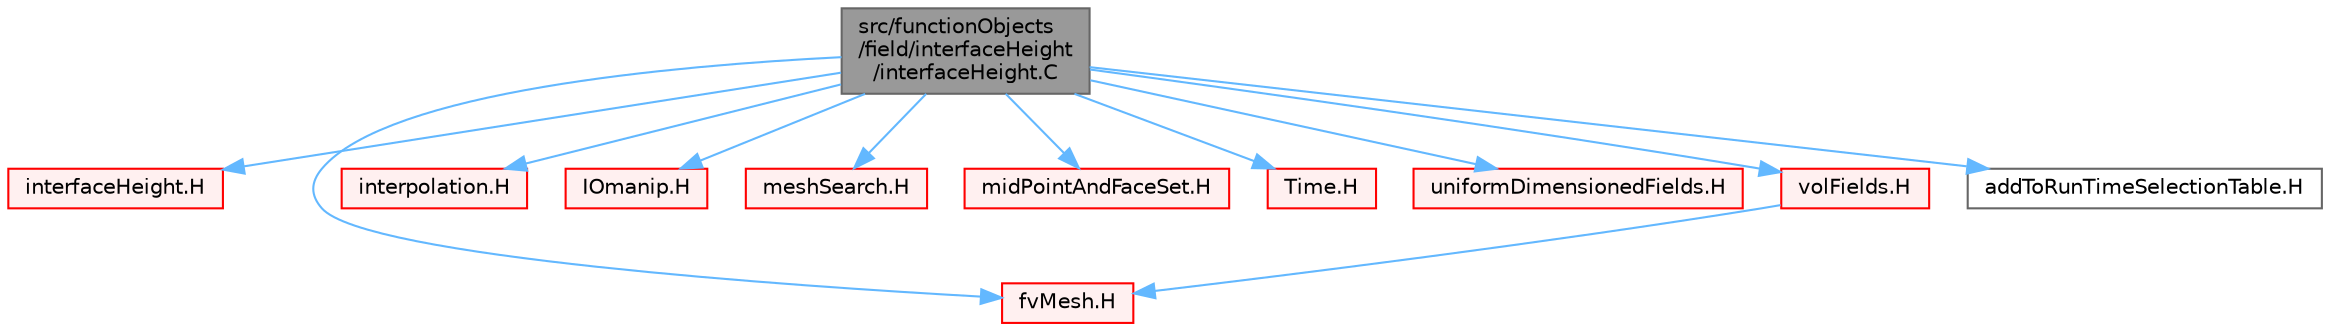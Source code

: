 digraph "src/functionObjects/field/interfaceHeight/interfaceHeight.C"
{
 // LATEX_PDF_SIZE
  bgcolor="transparent";
  edge [fontname=Helvetica,fontsize=10,labelfontname=Helvetica,labelfontsize=10];
  node [fontname=Helvetica,fontsize=10,shape=box,height=0.2,width=0.4];
  Node1 [id="Node000001",label="src/functionObjects\l/field/interfaceHeight\l/interfaceHeight.C",height=0.2,width=0.4,color="gray40", fillcolor="grey60", style="filled", fontcolor="black",tooltip=" "];
  Node1 -> Node2 [id="edge1_Node000001_Node000002",color="steelblue1",style="solid",tooltip=" "];
  Node2 [id="Node000002",label="interfaceHeight.H",height=0.2,width=0.4,color="red", fillcolor="#FFF0F0", style="filled",URL="$interfaceHeight_8H.html",tooltip=" "];
  Node1 -> Node261 [id="edge2_Node000001_Node000261",color="steelblue1",style="solid",tooltip=" "];
  Node261 [id="Node000261",label="fvMesh.H",height=0.2,width=0.4,color="red", fillcolor="#FFF0F0", style="filled",URL="$fvMesh_8H.html",tooltip=" "];
  Node1 -> Node379 [id="edge3_Node000001_Node000379",color="steelblue1",style="solid",tooltip=" "];
  Node379 [id="Node000379",label="interpolation.H",height=0.2,width=0.4,color="red", fillcolor="#FFF0F0", style="filled",URL="$interpolation_8H.html",tooltip=" "];
  Node1 -> Node258 [id="edge4_Node000001_Node000258",color="steelblue1",style="solid",tooltip=" "];
  Node258 [id="Node000258",label="IOmanip.H",height=0.2,width=0.4,color="red", fillcolor="#FFF0F0", style="filled",URL="$IOmanip_8H.html",tooltip="Istream and Ostream manipulators taking arguments."];
  Node1 -> Node443 [id="edge5_Node000001_Node000443",color="steelblue1",style="solid",tooltip=" "];
  Node443 [id="Node000443",label="meshSearch.H",height=0.2,width=0.4,color="red", fillcolor="#FFF0F0", style="filled",URL="$meshSearch_8H.html",tooltip=" "];
  Node1 -> Node445 [id="edge6_Node000001_Node000445",color="steelblue1",style="solid",tooltip=" "];
  Node445 [id="Node000445",label="midPointAndFaceSet.H",height=0.2,width=0.4,color="red", fillcolor="#FFF0F0", style="filled",URL="$midPointAndFaceSet_8H.html",tooltip=" "];
  Node1 -> Node100 [id="edge7_Node000001_Node000100",color="steelblue1",style="solid",tooltip=" "];
  Node100 [id="Node000100",label="Time.H",height=0.2,width=0.4,color="red", fillcolor="#FFF0F0", style="filled",URL="$Time_8H.html",tooltip=" "];
  Node1 -> Node474 [id="edge8_Node000001_Node000474",color="steelblue1",style="solid",tooltip=" "];
  Node474 [id="Node000474",label="uniformDimensionedFields.H",height=0.2,width=0.4,color="red", fillcolor="#FFF0F0", style="filled",URL="$uniformDimensionedFields_8H.html",tooltip="Various UniformDimensionedField types."];
  Node1 -> Node477 [id="edge9_Node000001_Node000477",color="steelblue1",style="solid",tooltip=" "];
  Node477 [id="Node000477",label="volFields.H",height=0.2,width=0.4,color="red", fillcolor="#FFF0F0", style="filled",URL="$volFields_8H.html",tooltip=" "];
  Node477 -> Node261 [id="edge10_Node000477_Node000261",color="steelblue1",style="solid",tooltip=" "];
  Node1 -> Node484 [id="edge11_Node000001_Node000484",color="steelblue1",style="solid",tooltip=" "];
  Node484 [id="Node000484",label="addToRunTimeSelectionTable.H",height=0.2,width=0.4,color="grey40", fillcolor="white", style="filled",URL="$addToRunTimeSelectionTable_8H.html",tooltip="Macros for easy insertion into run-time selection tables."];
}
